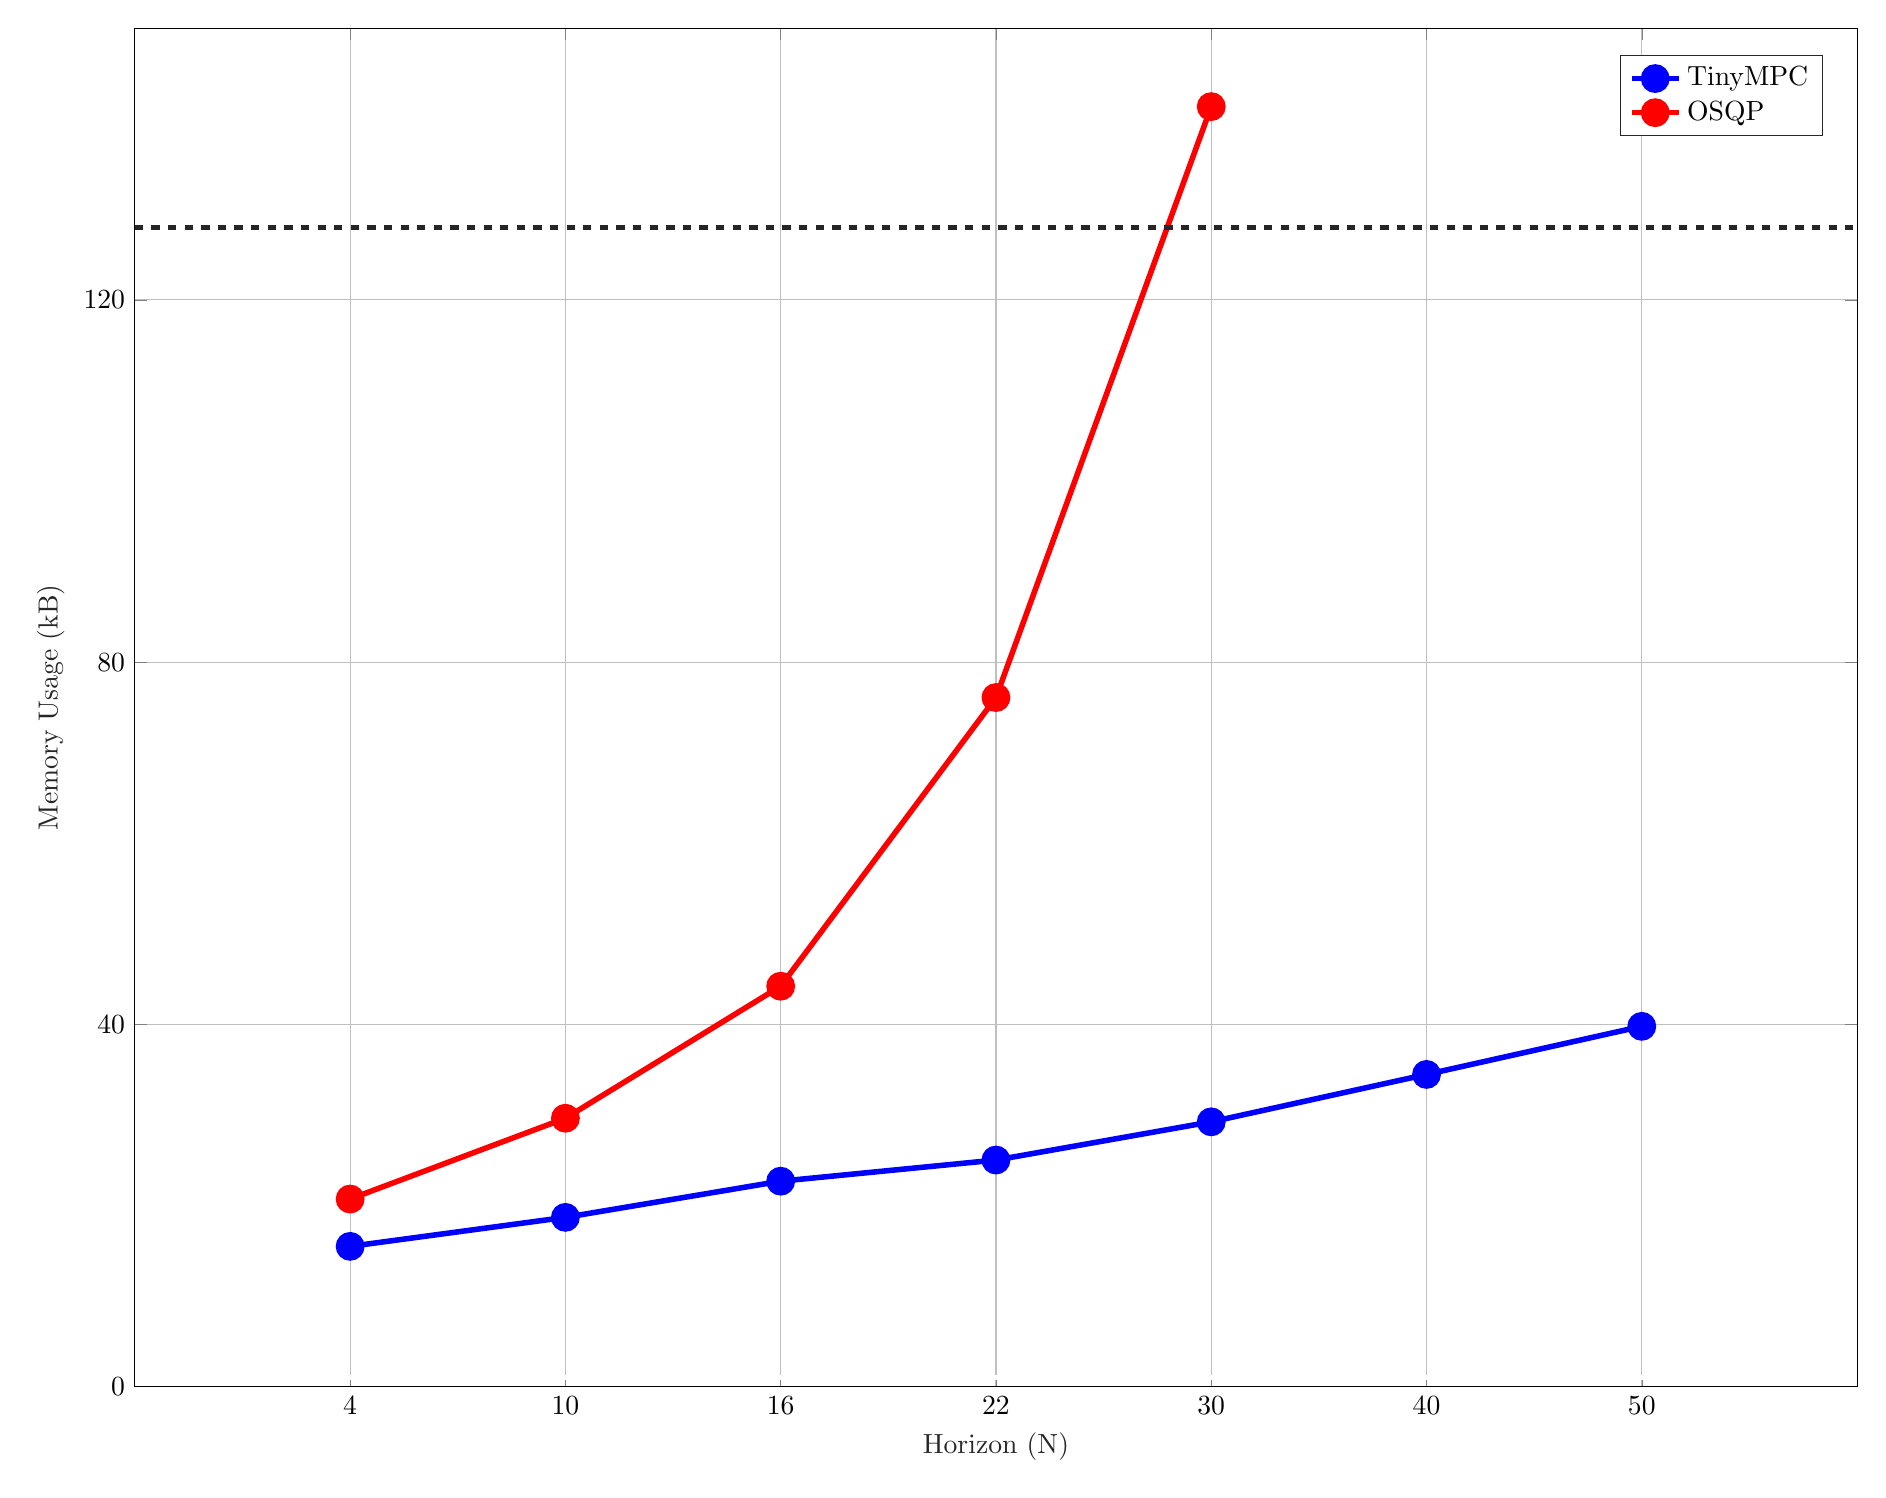 % This file was created by matlab2tikz.
%
%The latest updates can be retrieved from
%  http://www.mathworks.com/matlabcentral/fileexchange/22022-matlab2tikz-matlab2tikz
%where you can also make suggestions and rate matlab2tikz.
%
\begin{tikzpicture}

\begin{axis}[%
width=8.611in,
height=6.792in,
at={(1.444in,0.917in)},
scale only axis,
xmin=0,
xmax=8,
xtick={1,2,3,4,5,6,7},
xticklabels={{4},{10},{16},{22},{30},{40},{50}},
xlabel style={font=\color{white!15!black}},
xlabel={Horizon (N)},
ymin=0,
ymax=150,
ytick={  0,  40,  80, 120, 160},
ylabel style={font=\color{white!15!black}},
ylabel={Memory Usage (kB)},
axis background/.style={fill=white},
xmajorgrids,
ymajorgrids,
legend style={legend cell align=left, align=left, draw=white!15!black}
]
\addplot [color=blue, line width=2.0pt, mark size=4.2pt, mark=*, mark options={solid, blue}]
  table[row sep=crcr]{%
1	15.488\\
2	18.691\\
3	22.686\\
4	25.02\\
5	29.238\\
6	34.473\\
7	39.785\\
};
\addlegendentry{TinyMPC}

\addplot [color=white, line width=1.5pt, forget plot]
  table[row sep=crcr]{%
0.8	1\\
1.2	1\\
};
\addplot [color=white, line width=1.5pt, forget plot]
  table[row sep=crcr]{%
1.8	1\\
2.2	1\\
};
\addplot [color=white, line width=1.5pt, forget plot]
  table[row sep=crcr]{%
2.8	1\\
3.2	1\\
};
\addplot [color=white, line width=1.5pt, forget plot]
  table[row sep=crcr]{%
3.8	1\\
4.2	1\\
};
\addplot [color=white, line width=1.5pt, forget plot]
  table[row sep=crcr]{%
4.8	1\\
5.2	1\\
};
\addplot [color=white, line width=1.5pt, forget plot]
  table[row sep=crcr]{%
5.8	1\\
6.2	1\\
};
\addplot [color=white, line width=1.5pt, forget plot]
  table[row sep=crcr]{%
6.8	1\\
7.2	1\\
};
\addplot [color=red, line width=2.0pt, mark size=4.2pt, mark=*, mark options={solid, red}]
  table[row sep=crcr]{%
1	20.715\\
2	29.637\\
3	44.215\\
4	76.09\\
5	141.344\\
};
\addlegendentry{OSQP}

\addplot [color=white!15!black, dashed, line width=2.0pt, forget plot]
  table[row sep=crcr]{%
0	128\\
8	128\\
};
\end{axis}
\end{tikzpicture}%